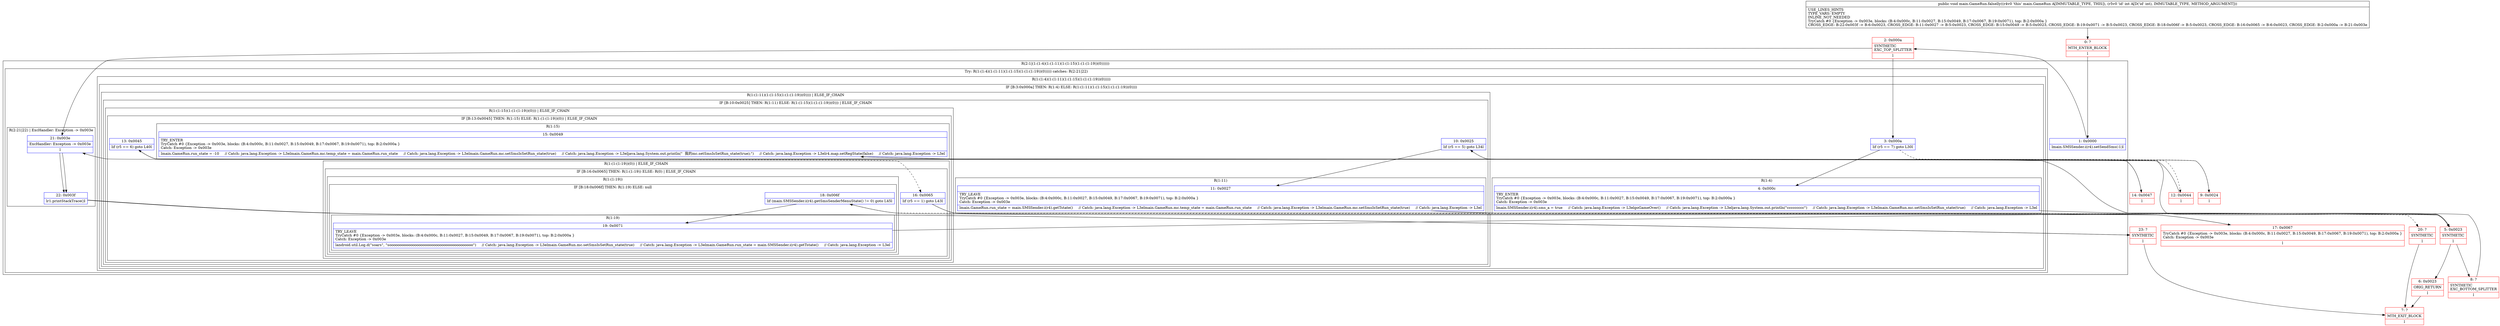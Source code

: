 digraph "CFG formain.GameRun.falselly(I)V" {
subgraph cluster_Region_1344568725 {
label = "R(2:1|(1:(1:4)(1:(1:11)(1:(1:15)(1:(1:(1:19))(0))))))";
node [shape=record,color=blue];
Node_1 [shape=record,label="{1\:\ 0x0000|lmain.SMSSender.i(r4).setSendSms(\-1)l}"];
subgraph cluster_TryCatchRegion_1843174378 {
label = "Try: R(1:(1:4)(1:(1:11)(1:(1:15)(1:(1:(1:19))(0))))) catches: R(2:21|22)";
node [shape=record,color=blue];
subgraph cluster_Region_1990391994 {
label = "R(1:(1:4)(1:(1:11)(1:(1:15)(1:(1:(1:19))(0)))))";
node [shape=record,color=blue];
subgraph cluster_IfRegion_748267953 {
label = "IF [B:3:0x000a] THEN: R(1:4) ELSE: R(1:(1:11)(1:(1:15)(1:(1:(1:19))(0))))";
node [shape=record,color=blue];
Node_3 [shape=record,label="{3\:\ 0x000a|lif (r5 == 7) goto L30l}"];
subgraph cluster_Region_1596109154 {
label = "R(1:4)";
node [shape=record,color=blue];
Node_4 [shape=record,label="{4\:\ 0x000c|TRY_ENTER\lTryCatch #0 \{Exception \-\> 0x003e, blocks: (B:4:0x000c, B:11:0x0027, B:15:0x0049, B:17:0x0067, B:19:0x0071), top: B:2:0x000a \}\lCatch: Exception \-\> 0x003e\l|lmain.SMSSender.i(r4).sms_a = true     \/\/ Catch: java.lang.Exception \-\> L3elgoGameOver()     \/\/ Catch: java.lang.Exception \-\> L3eljava.lang.System.out.println(\"ccccccccc\")     \/\/ Catch: java.lang.Exception \-\> L3elmain.GameRun.mc.setSmsIsSetRun_state(true)     \/\/ Catch: java.lang.Exception \-\> L3el}"];
}
subgraph cluster_Region_1445491367 {
label = "R(1:(1:11)(1:(1:15)(1:(1:(1:19))(0)))) | ELSE_IF_CHAIN\l";
node [shape=record,color=blue];
subgraph cluster_IfRegion_934164464 {
label = "IF [B:10:0x0025] THEN: R(1:11) ELSE: R(1:(1:15)(1:(1:(1:19))(0))) | ELSE_IF_CHAIN\l";
node [shape=record,color=blue];
Node_10 [shape=record,label="{10\:\ 0x0025|lif (r5 == 5) goto L34l}"];
subgraph cluster_Region_1453053077 {
label = "R(1:11)";
node [shape=record,color=blue];
Node_11 [shape=record,label="{11\:\ 0x0027|TRY_LEAVE\lTryCatch #0 \{Exception \-\> 0x003e, blocks: (B:4:0x000c, B:11:0x0027, B:15:0x0049, B:17:0x0067, B:19:0x0071), top: B:2:0x000a \}\lCatch: Exception \-\> 0x003e\l|lmain.GameRun.run_state = main.SMSSender.i(r4).getTstate()     \/\/ Catch: java.lang.Exception \-\> L3elmain.GameRun.mc.temp_state = main.GameRun.run_state     \/\/ Catch: java.lang.Exception \-\> L3elmain.GameRun.mc.setSmsIsSetRun_state(true)     \/\/ Catch: java.lang.Exception \-\> L3el}"];
}
subgraph cluster_Region_477681285 {
label = "R(1:(1:15)(1:(1:(1:19))(0))) | ELSE_IF_CHAIN\l";
node [shape=record,color=blue];
subgraph cluster_IfRegion_164635367 {
label = "IF [B:13:0x0045] THEN: R(1:15) ELSE: R(1:(1:(1:19))(0)) | ELSE_IF_CHAIN\l";
node [shape=record,color=blue];
Node_13 [shape=record,label="{13\:\ 0x0045|lif (r5 == 6) goto L40l}"];
subgraph cluster_Region_1325893018 {
label = "R(1:15)";
node [shape=record,color=blue];
Node_15 [shape=record,label="{15\:\ 0x0049|TRY_ENTER\lTryCatch #0 \{Exception \-\> 0x003e, blocks: (B:4:0x000c, B:11:0x0027, B:15:0x0049, B:17:0x0067, B:19:0x0071), top: B:2:0x000a \}\lCatch: Exception \-\> 0x003e\l|lmain.GameRun.run_state = \-10     \/\/ Catch: java.lang.Exception \-\> L3elmain.GameRun.mc.temp_state = main.GameRun.run_state     \/\/ Catch: java.lang.Exception \-\> L3elmain.GameRun.mc.setSmsIsSetRun_state(true)     \/\/ Catch: java.lang.Exception \-\> L3eljava.lang.System.out.println(\"  我的mc.setSmsIsSetRun_state(true);\")     \/\/ Catch: java.lang.Exception \-\> L3elr4.map.setRegState(false)     \/\/ Catch: java.lang.Exception \-\> L3el}"];
}
subgraph cluster_Region_1202773907 {
label = "R(1:(1:(1:19))(0)) | ELSE_IF_CHAIN\l";
node [shape=record,color=blue];
subgraph cluster_IfRegion_497476894 {
label = "IF [B:16:0x0065] THEN: R(1:(1:19)) ELSE: R(0) | ELSE_IF_CHAIN\l";
node [shape=record,color=blue];
Node_16 [shape=record,label="{16\:\ 0x0065|lif (r5 == 1) goto L43l}"];
subgraph cluster_Region_367602519 {
label = "R(1:(1:19))";
node [shape=record,color=blue];
subgraph cluster_IfRegion_1714509605 {
label = "IF [B:18:0x006f] THEN: R(1:19) ELSE: null";
node [shape=record,color=blue];
Node_18 [shape=record,label="{18\:\ 0x006f|lif (main.SMSSender.i(r4).getSmsSenderMenuState() != 0) goto L45l}"];
subgraph cluster_Region_666648631 {
label = "R(1:19)";
node [shape=record,color=blue];
Node_19 [shape=record,label="{19\:\ 0x0071|TRY_LEAVE\lTryCatch #0 \{Exception \-\> 0x003e, blocks: (B:4:0x000c, B:11:0x0027, B:15:0x0049, B:17:0x0067, B:19:0x0071), top: B:2:0x000a \}\lCatch: Exception \-\> 0x003e\l|landroid.util.Log.d(\"soars\", \"soooooooooooooooooooooooooooooooooooooooo\")     \/\/ Catch: java.lang.Exception \-\> L3elmain.GameRun.mc.setSmsIsSetRun_state(true)     \/\/ Catch: java.lang.Exception \-\> L3elmain.GameRun.run_state = main.SMSSender.i(r4).getTstate()     \/\/ Catch: java.lang.Exception \-\> L3el}"];
}
}
}
subgraph cluster_Region_228122571 {
label = "R(0)";
node [shape=record,color=blue];
}
}
}
}
}
}
}
}
}
subgraph cluster_Region_1366814396 {
label = "R(2:21|22) | ExcHandler: Exception \-\> 0x003e\l";
node [shape=record,color=blue];
Node_21 [shape=record,label="{21\:\ 0x003e|ExcHandler: Exception \-\> 0x003e\l|l}"];
Node_22 [shape=record,label="{22\:\ 0x003f|lr1.printStackTrace()l}"];
}
}
}
subgraph cluster_Region_1366814396 {
label = "R(2:21|22) | ExcHandler: Exception \-\> 0x003e\l";
node [shape=record,color=blue];
Node_21 [shape=record,label="{21\:\ 0x003e|ExcHandler: Exception \-\> 0x003e\l|l}"];
Node_22 [shape=record,label="{22\:\ 0x003f|lr1.printStackTrace()l}"];
}
Node_0 [shape=record,color=red,label="{0\:\ ?|MTH_ENTER_BLOCK\l|l}"];
Node_2 [shape=record,color=red,label="{2\:\ 0x000a|SYNTHETIC\lEXC_TOP_SPLITTER\l|l}"];
Node_5 [shape=record,color=red,label="{5\:\ 0x0023|SYNTHETIC\l|l}"];
Node_6 [shape=record,color=red,label="{6\:\ 0x0023|ORIG_RETURN\l|l}"];
Node_7 [shape=record,color=red,label="{7\:\ ?|MTH_EXIT_BLOCK\l|l}"];
Node_8 [shape=record,color=red,label="{8\:\ ?|SYNTHETIC\lEXC_BOTTOM_SPLITTER\l|l}"];
Node_9 [shape=record,color=red,label="{9\:\ 0x0024|l}"];
Node_12 [shape=record,color=red,label="{12\:\ 0x0044|l}"];
Node_14 [shape=record,color=red,label="{14\:\ 0x0047|l}"];
Node_17 [shape=record,color=red,label="{17\:\ 0x0067|TryCatch #0 \{Exception \-\> 0x003e, blocks: (B:4:0x000c, B:11:0x0027, B:15:0x0049, B:17:0x0067, B:19:0x0071), top: B:2:0x000a \}\lCatch: Exception \-\> 0x003e\l|l}"];
Node_20 [shape=record,color=red,label="{20\:\ ?|SYNTHETIC\l|l}"];
Node_23 [shape=record,color=red,label="{23\:\ ?|SYNTHETIC\l|l}"];
MethodNode[shape=record,label="{public void main.GameRun.falselly((r4v0 'this' main.GameRun A[IMMUTABLE_TYPE, THIS]), (r5v0 'id' int A[D('id' int), IMMUTABLE_TYPE, METHOD_ARGUMENT]))  | USE_LINES_HINTS\lTYPE_VARS: EMPTY\lINLINE_NOT_NEEDED\lTryCatch #0 \{Exception \-\> 0x003e, blocks: (B:4:0x000c, B:11:0x0027, B:15:0x0049, B:17:0x0067, B:19:0x0071), top: B:2:0x000a \}\lCROSS_EDGE: B:22:0x003f \-\> B:6:0x0023, CROSS_EDGE: B:11:0x0027 \-\> B:5:0x0023, CROSS_EDGE: B:15:0x0049 \-\> B:5:0x0023, CROSS_EDGE: B:19:0x0071 \-\> B:5:0x0023, CROSS_EDGE: B:18:0x006f \-\> B:5:0x0023, CROSS_EDGE: B:16:0x0065 \-\> B:6:0x0023, CROSS_EDGE: B:2:0x000a \-\> B:21:0x003e\l}"];
MethodNode -> Node_0;
Node_1 -> Node_2;
Node_3 -> Node_4;
Node_3 -> Node_9[style=dashed];
Node_4 -> Node_5;
Node_10 -> Node_11;
Node_10 -> Node_12[style=dashed];
Node_11 -> Node_5;
Node_13 -> Node_14;
Node_13 -> Node_16[style=dashed];
Node_15 -> Node_5;
Node_16 -> Node_17;
Node_16 -> Node_20[style=dashed];
Node_18 -> Node_19;
Node_18 -> Node_5[style=dashed];
Node_19 -> Node_5;
Node_21 -> Node_22;
Node_22 -> Node_23;
Node_21 -> Node_22;
Node_22 -> Node_23;
Node_0 -> Node_1;
Node_2 -> Node_3;
Node_2 -> Node_21;
Node_5 -> Node_6;
Node_5 -> Node_8;
Node_6 -> Node_7;
Node_8 -> Node_21;
Node_9 -> Node_10;
Node_12 -> Node_13;
Node_14 -> Node_15;
Node_17 -> Node_18;
Node_20 -> Node_7;
Node_23 -> Node_7;
}

